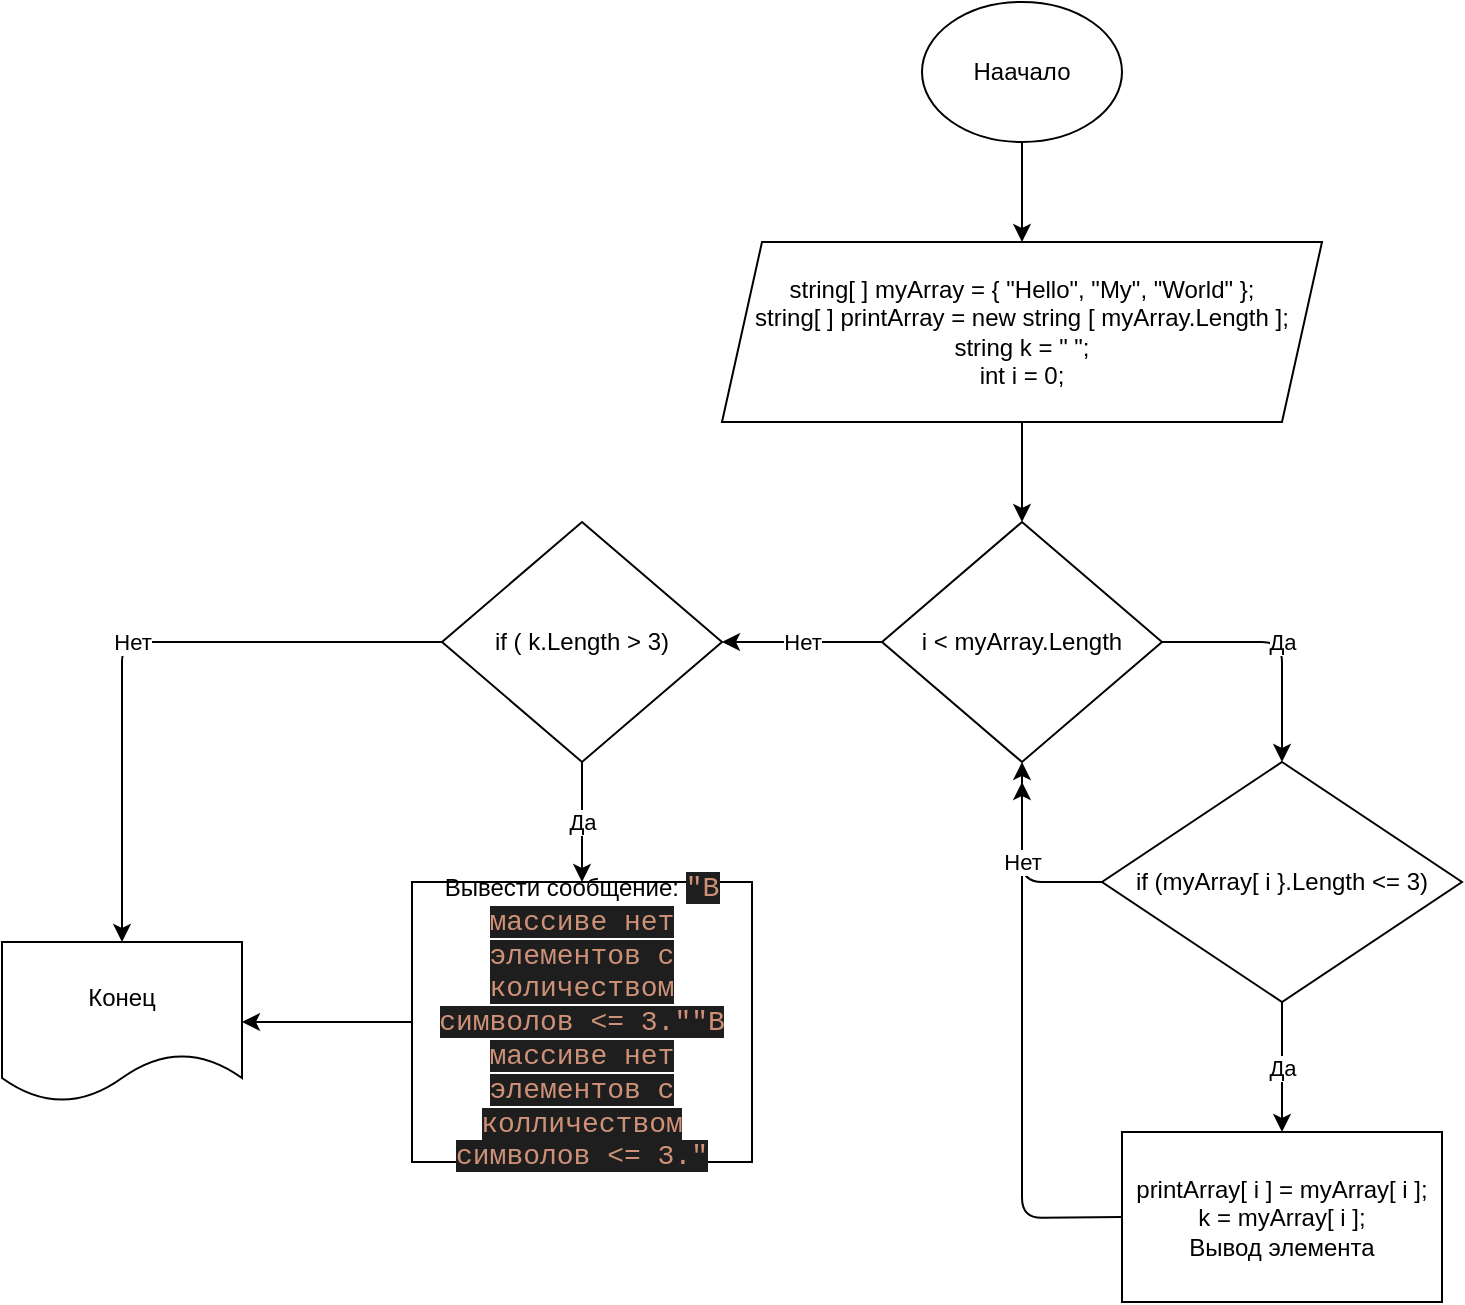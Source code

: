 <mxfile>
    <diagram id="hsdyls_iC1L9aRXJgfJ-" name="Страница 1">
        <mxGraphModel dx="1690" dy="624" grid="1" gridSize="10" guides="1" tooltips="1" connect="1" arrows="1" fold="1" page="1" pageScale="1" pageWidth="827" pageHeight="1169" math="0" shadow="0">
            <root>
                <mxCell id="0"/>
                <mxCell id="1" parent="0"/>
                <mxCell id="4" style="edgeStyle=none;html=1;exitX=0.5;exitY=1;exitDx=0;exitDy=0;entryX=0.5;entryY=0;entryDx=0;entryDy=0;" parent="1" source="2" target="3" edge="1">
                    <mxGeometry relative="1" as="geometry"/>
                </mxCell>
                <mxCell id="2" value="Наачало" style="ellipse;whiteSpace=wrap;html=1;" parent="1" vertex="1">
                    <mxGeometry x="310" y="20" width="100" height="70" as="geometry"/>
                </mxCell>
                <mxCell id="6" style="edgeStyle=none;html=1;exitX=0.5;exitY=1;exitDx=0;exitDy=0;" parent="1" source="3" target="5" edge="1">
                    <mxGeometry relative="1" as="geometry"/>
                </mxCell>
                <mxCell id="3" value="string[ ] myArray = { &quot;Hello&quot;, &quot;My&quot;, &quot;World&quot; };&lt;br&gt;string[ ] printArray = new string [ myArray.Length ];&lt;br&gt;string k = &quot; &quot;;&lt;br&gt;int i = 0;" style="shape=parallelogram;perimeter=parallelogramPerimeter;whiteSpace=wrap;html=1;fixedSize=1;" parent="1" vertex="1">
                    <mxGeometry x="210" y="140" width="300" height="90" as="geometry"/>
                </mxCell>
                <mxCell id="18" value="Нет" style="edgeStyle=none;html=1;exitX=0;exitY=0.5;exitDx=0;exitDy=0;entryX=1;entryY=0.5;entryDx=0;entryDy=0;" parent="1" source="5" edge="1">
                    <mxGeometry relative="1" as="geometry">
                        <mxPoint x="210.0" y="340" as="targetPoint"/>
                    </mxGeometry>
                </mxCell>
                <mxCell id="21" value="Да" style="edgeStyle=none;html=1;exitX=1;exitY=0.5;exitDx=0;exitDy=0;entryX=0.5;entryY=0;entryDx=0;entryDy=0;" parent="1" source="5" target="20" edge="1">
                    <mxGeometry relative="1" as="geometry">
                        <Array as="points">
                            <mxPoint x="490" y="340"/>
                        </Array>
                    </mxGeometry>
                </mxCell>
                <mxCell id="5" value="i &amp;lt; myArray.Length" style="rhombus;whiteSpace=wrap;html=1;" parent="1" vertex="1">
                    <mxGeometry x="290" y="280" width="140" height="120" as="geometry"/>
                </mxCell>
                <mxCell id="24" style="edgeStyle=none;html=1;exitX=0;exitY=0.5;exitDx=0;exitDy=0;" parent="1" source="9" edge="1">
                    <mxGeometry relative="1" as="geometry">
                        <mxPoint x="360" y="410" as="targetPoint"/>
                        <Array as="points">
                            <mxPoint x="360" y="628"/>
                        </Array>
                    </mxGeometry>
                </mxCell>
                <mxCell id="9" value="&lt;span&gt;printArray[ i ] = myArray[ i ];&lt;br&gt;k = myArray[ i ];&lt;br&gt;Вывод элемента&lt;br&gt;&lt;/span&gt;" style="rounded=0;whiteSpace=wrap;html=1;" parent="1" vertex="1">
                    <mxGeometry x="410" y="585" width="160" height="85" as="geometry"/>
                </mxCell>
                <mxCell id="22" value="Да" style="edgeStyle=none;html=1;exitX=0.5;exitY=1;exitDx=0;exitDy=0;entryX=0.5;entryY=0;entryDx=0;entryDy=0;" parent="1" source="20" target="9" edge="1">
                    <mxGeometry relative="1" as="geometry"/>
                </mxCell>
                <mxCell id="23" value="Нет" style="edgeStyle=none;html=1;exitX=0;exitY=0.5;exitDx=0;exitDy=0;entryX=0.5;entryY=1;entryDx=0;entryDy=0;" parent="1" source="20" target="5" edge="1">
                    <mxGeometry relative="1" as="geometry">
                        <Array as="points">
                            <mxPoint x="360" y="460"/>
                        </Array>
                    </mxGeometry>
                </mxCell>
                <mxCell id="20" value="if (myArray[ i }.Length &amp;lt;= 3)" style="rhombus;whiteSpace=wrap;html=1;" parent="1" vertex="1">
                    <mxGeometry x="400" y="400" width="180" height="120" as="geometry"/>
                </mxCell>
                <mxCell id="31" style="edgeStyle=none;html=1;exitX=0;exitY=0.5;exitDx=0;exitDy=0;entryX=1;entryY=0.5;entryDx=0;entryDy=0;" parent="1" source="25" target="28" edge="1">
                    <mxGeometry relative="1" as="geometry"/>
                </mxCell>
                <mxCell id="25" value="Вывести сообщение:&amp;nbsp;&lt;span style=&quot;color: rgb(206 , 145 , 120) ; background-color: rgb(30 , 30 , 30) ; font-family: &amp;#34;consolas&amp;#34; , &amp;#34;courier new&amp;#34; , monospace ; font-size: 14px&quot;&gt;&quot;В массиве нет элементов с количеством символов &amp;lt;= 3.&quot;&lt;/span&gt;&lt;span style=&quot;color: rgb(206 , 145 , 120) ; background-color: rgb(30 , 30 , 30) ; font-family: &amp;#34;consolas&amp;#34; , &amp;#34;courier new&amp;#34; , monospace ; font-size: 14px&quot;&gt;&quot;В массиве нет элементов с колличеством символов &amp;lt;= 3.&quot;&lt;/span&gt;" style="rounded=0;whiteSpace=wrap;html=1;" parent="1" vertex="1">
                    <mxGeometry x="55" y="460" width="170" height="140" as="geometry"/>
                </mxCell>
                <mxCell id="27" value="Да" style="edgeStyle=none;html=1;exitX=0.5;exitY=1;exitDx=0;exitDy=0;entryX=0.5;entryY=0;entryDx=0;entryDy=0;" parent="1" source="26" target="25" edge="1">
                    <mxGeometry relative="1" as="geometry"/>
                </mxCell>
                <mxCell id="29" value="Нет" style="edgeStyle=none;html=1;exitX=0;exitY=0.5;exitDx=0;exitDy=0;entryX=0.5;entryY=0;entryDx=0;entryDy=0;" parent="1" source="26" target="28" edge="1">
                    <mxGeometry relative="1" as="geometry">
                        <Array as="points">
                            <mxPoint x="-90" y="340"/>
                        </Array>
                    </mxGeometry>
                </mxCell>
                <mxCell id="26" value="if ( k.Length &amp;gt; 3)" style="rhombus;whiteSpace=wrap;html=1;" parent="1" vertex="1">
                    <mxGeometry x="70" y="280" width="140" height="120" as="geometry"/>
                </mxCell>
                <mxCell id="28" value="Конец" style="shape=document;whiteSpace=wrap;html=1;boundedLbl=1;" parent="1" vertex="1">
                    <mxGeometry x="-150" y="490" width="120" height="80" as="geometry"/>
                </mxCell>
            </root>
        </mxGraphModel>
    </diagram>
</mxfile>